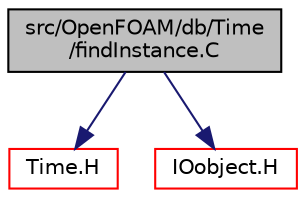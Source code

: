 digraph "src/OpenFOAM/db/Time/findInstance.C"
{
  bgcolor="transparent";
  edge [fontname="Helvetica",fontsize="10",labelfontname="Helvetica",labelfontsize="10"];
  node [fontname="Helvetica",fontsize="10",shape=record];
  Node1 [label="src/OpenFOAM/db/Time\l/findInstance.C",height=0.2,width=0.4,color="black", fillcolor="grey75", style="filled", fontcolor="black"];
  Node1 -> Node2 [color="midnightblue",fontsize="10",style="solid",fontname="Helvetica"];
  Node2 [label="Time.H",height=0.2,width=0.4,color="red",URL="$a08162.html"];
  Node1 -> Node3 [color="midnightblue",fontsize="10",style="solid",fontname="Helvetica"];
  Node3 [label="IOobject.H",height=0.2,width=0.4,color="red",URL="$a08056.html"];
}
